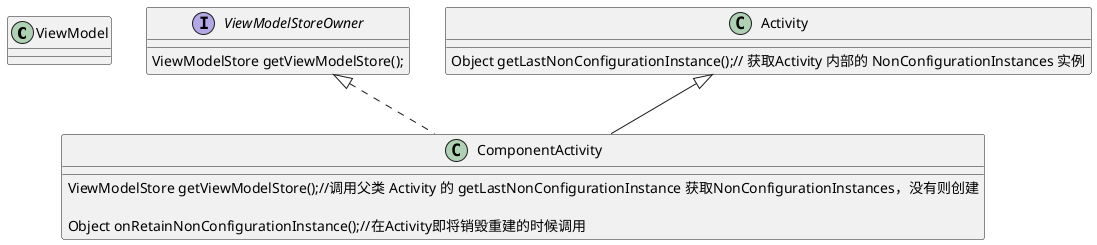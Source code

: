 @startuml
class ViewModel{
}

interface ViewModelStoreOwner{
     ViewModelStore getViewModelStore();
}

class ComponentActivity implements ViewModelStoreOwner{
    ViewModelStore getViewModelStore();//调用父类 Activity 的 getLastNonConfigurationInstance 获取NonConfigurationInstances，没有则创建

    Object onRetainNonConfigurationInstance();//在Activity即将销毁重建的时候调用

}

class Activity{
    Object getLastNonConfigurationInstance();// 获取Activity 内部的 NonConfigurationInstances 实例
}

class ComponentActivity extends Activity{

}

@enduml